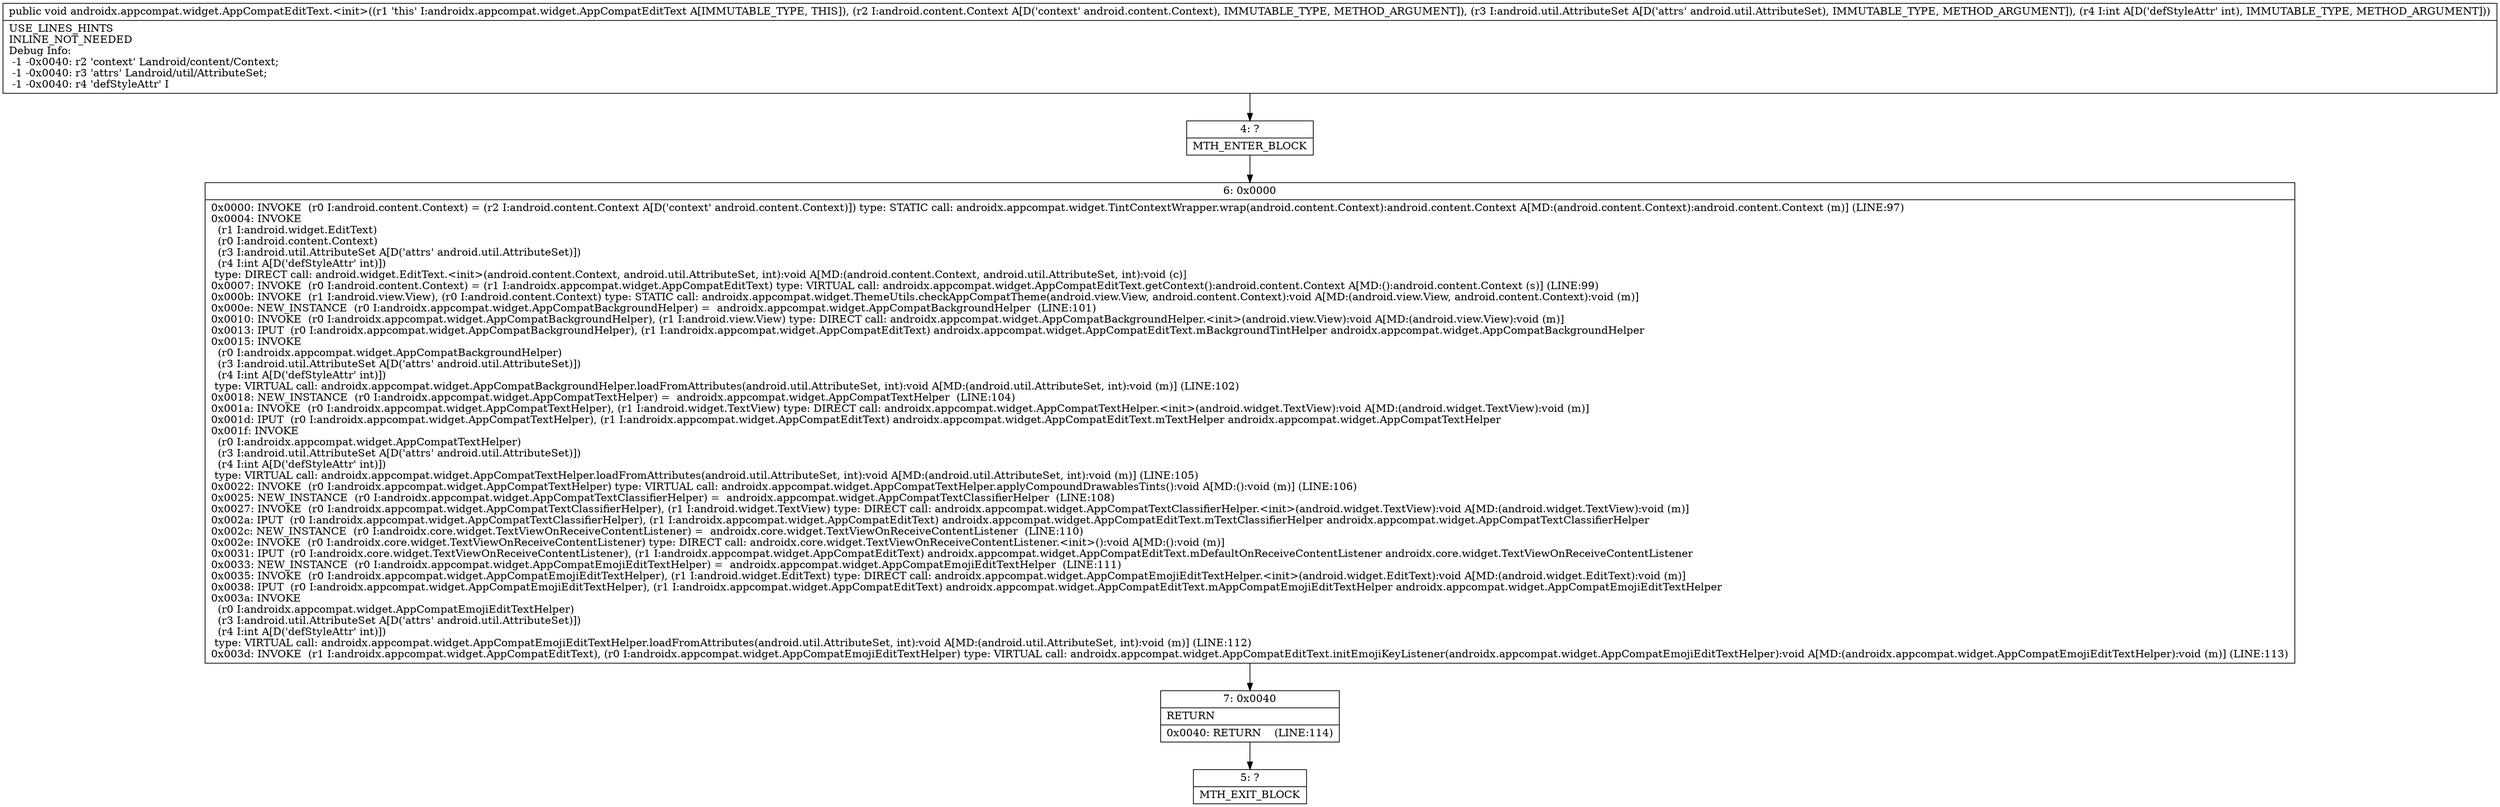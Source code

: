 digraph "CFG forandroidx.appcompat.widget.AppCompatEditText.\<init\>(Landroid\/content\/Context;Landroid\/util\/AttributeSet;I)V" {
Node_4 [shape=record,label="{4\:\ ?|MTH_ENTER_BLOCK\l}"];
Node_6 [shape=record,label="{6\:\ 0x0000|0x0000: INVOKE  (r0 I:android.content.Context) = (r2 I:android.content.Context A[D('context' android.content.Context)]) type: STATIC call: androidx.appcompat.widget.TintContextWrapper.wrap(android.content.Context):android.content.Context A[MD:(android.content.Context):android.content.Context (m)] (LINE:97)\l0x0004: INVOKE  \l  (r1 I:android.widget.EditText)\l  (r0 I:android.content.Context)\l  (r3 I:android.util.AttributeSet A[D('attrs' android.util.AttributeSet)])\l  (r4 I:int A[D('defStyleAttr' int)])\l type: DIRECT call: android.widget.EditText.\<init\>(android.content.Context, android.util.AttributeSet, int):void A[MD:(android.content.Context, android.util.AttributeSet, int):void (c)]\l0x0007: INVOKE  (r0 I:android.content.Context) = (r1 I:androidx.appcompat.widget.AppCompatEditText) type: VIRTUAL call: androidx.appcompat.widget.AppCompatEditText.getContext():android.content.Context A[MD:():android.content.Context (s)] (LINE:99)\l0x000b: INVOKE  (r1 I:android.view.View), (r0 I:android.content.Context) type: STATIC call: androidx.appcompat.widget.ThemeUtils.checkAppCompatTheme(android.view.View, android.content.Context):void A[MD:(android.view.View, android.content.Context):void (m)]\l0x000e: NEW_INSTANCE  (r0 I:androidx.appcompat.widget.AppCompatBackgroundHelper) =  androidx.appcompat.widget.AppCompatBackgroundHelper  (LINE:101)\l0x0010: INVOKE  (r0 I:androidx.appcompat.widget.AppCompatBackgroundHelper), (r1 I:android.view.View) type: DIRECT call: androidx.appcompat.widget.AppCompatBackgroundHelper.\<init\>(android.view.View):void A[MD:(android.view.View):void (m)]\l0x0013: IPUT  (r0 I:androidx.appcompat.widget.AppCompatBackgroundHelper), (r1 I:androidx.appcompat.widget.AppCompatEditText) androidx.appcompat.widget.AppCompatEditText.mBackgroundTintHelper androidx.appcompat.widget.AppCompatBackgroundHelper \l0x0015: INVOKE  \l  (r0 I:androidx.appcompat.widget.AppCompatBackgroundHelper)\l  (r3 I:android.util.AttributeSet A[D('attrs' android.util.AttributeSet)])\l  (r4 I:int A[D('defStyleAttr' int)])\l type: VIRTUAL call: androidx.appcompat.widget.AppCompatBackgroundHelper.loadFromAttributes(android.util.AttributeSet, int):void A[MD:(android.util.AttributeSet, int):void (m)] (LINE:102)\l0x0018: NEW_INSTANCE  (r0 I:androidx.appcompat.widget.AppCompatTextHelper) =  androidx.appcompat.widget.AppCompatTextHelper  (LINE:104)\l0x001a: INVOKE  (r0 I:androidx.appcompat.widget.AppCompatTextHelper), (r1 I:android.widget.TextView) type: DIRECT call: androidx.appcompat.widget.AppCompatTextHelper.\<init\>(android.widget.TextView):void A[MD:(android.widget.TextView):void (m)]\l0x001d: IPUT  (r0 I:androidx.appcompat.widget.AppCompatTextHelper), (r1 I:androidx.appcompat.widget.AppCompatEditText) androidx.appcompat.widget.AppCompatEditText.mTextHelper androidx.appcompat.widget.AppCompatTextHelper \l0x001f: INVOKE  \l  (r0 I:androidx.appcompat.widget.AppCompatTextHelper)\l  (r3 I:android.util.AttributeSet A[D('attrs' android.util.AttributeSet)])\l  (r4 I:int A[D('defStyleAttr' int)])\l type: VIRTUAL call: androidx.appcompat.widget.AppCompatTextHelper.loadFromAttributes(android.util.AttributeSet, int):void A[MD:(android.util.AttributeSet, int):void (m)] (LINE:105)\l0x0022: INVOKE  (r0 I:androidx.appcompat.widget.AppCompatTextHelper) type: VIRTUAL call: androidx.appcompat.widget.AppCompatTextHelper.applyCompoundDrawablesTints():void A[MD:():void (m)] (LINE:106)\l0x0025: NEW_INSTANCE  (r0 I:androidx.appcompat.widget.AppCompatTextClassifierHelper) =  androidx.appcompat.widget.AppCompatTextClassifierHelper  (LINE:108)\l0x0027: INVOKE  (r0 I:androidx.appcompat.widget.AppCompatTextClassifierHelper), (r1 I:android.widget.TextView) type: DIRECT call: androidx.appcompat.widget.AppCompatTextClassifierHelper.\<init\>(android.widget.TextView):void A[MD:(android.widget.TextView):void (m)]\l0x002a: IPUT  (r0 I:androidx.appcompat.widget.AppCompatTextClassifierHelper), (r1 I:androidx.appcompat.widget.AppCompatEditText) androidx.appcompat.widget.AppCompatEditText.mTextClassifierHelper androidx.appcompat.widget.AppCompatTextClassifierHelper \l0x002c: NEW_INSTANCE  (r0 I:androidx.core.widget.TextViewOnReceiveContentListener) =  androidx.core.widget.TextViewOnReceiveContentListener  (LINE:110)\l0x002e: INVOKE  (r0 I:androidx.core.widget.TextViewOnReceiveContentListener) type: DIRECT call: androidx.core.widget.TextViewOnReceiveContentListener.\<init\>():void A[MD:():void (m)]\l0x0031: IPUT  (r0 I:androidx.core.widget.TextViewOnReceiveContentListener), (r1 I:androidx.appcompat.widget.AppCompatEditText) androidx.appcompat.widget.AppCompatEditText.mDefaultOnReceiveContentListener androidx.core.widget.TextViewOnReceiveContentListener \l0x0033: NEW_INSTANCE  (r0 I:androidx.appcompat.widget.AppCompatEmojiEditTextHelper) =  androidx.appcompat.widget.AppCompatEmojiEditTextHelper  (LINE:111)\l0x0035: INVOKE  (r0 I:androidx.appcompat.widget.AppCompatEmojiEditTextHelper), (r1 I:android.widget.EditText) type: DIRECT call: androidx.appcompat.widget.AppCompatEmojiEditTextHelper.\<init\>(android.widget.EditText):void A[MD:(android.widget.EditText):void (m)]\l0x0038: IPUT  (r0 I:androidx.appcompat.widget.AppCompatEmojiEditTextHelper), (r1 I:androidx.appcompat.widget.AppCompatEditText) androidx.appcompat.widget.AppCompatEditText.mAppCompatEmojiEditTextHelper androidx.appcompat.widget.AppCompatEmojiEditTextHelper \l0x003a: INVOKE  \l  (r0 I:androidx.appcompat.widget.AppCompatEmojiEditTextHelper)\l  (r3 I:android.util.AttributeSet A[D('attrs' android.util.AttributeSet)])\l  (r4 I:int A[D('defStyleAttr' int)])\l type: VIRTUAL call: androidx.appcompat.widget.AppCompatEmojiEditTextHelper.loadFromAttributes(android.util.AttributeSet, int):void A[MD:(android.util.AttributeSet, int):void (m)] (LINE:112)\l0x003d: INVOKE  (r1 I:androidx.appcompat.widget.AppCompatEditText), (r0 I:androidx.appcompat.widget.AppCompatEmojiEditTextHelper) type: VIRTUAL call: androidx.appcompat.widget.AppCompatEditText.initEmojiKeyListener(androidx.appcompat.widget.AppCompatEmojiEditTextHelper):void A[MD:(androidx.appcompat.widget.AppCompatEmojiEditTextHelper):void (m)] (LINE:113)\l}"];
Node_7 [shape=record,label="{7\:\ 0x0040|RETURN\l|0x0040: RETURN    (LINE:114)\l}"];
Node_5 [shape=record,label="{5\:\ ?|MTH_EXIT_BLOCK\l}"];
MethodNode[shape=record,label="{public void androidx.appcompat.widget.AppCompatEditText.\<init\>((r1 'this' I:androidx.appcompat.widget.AppCompatEditText A[IMMUTABLE_TYPE, THIS]), (r2 I:android.content.Context A[D('context' android.content.Context), IMMUTABLE_TYPE, METHOD_ARGUMENT]), (r3 I:android.util.AttributeSet A[D('attrs' android.util.AttributeSet), IMMUTABLE_TYPE, METHOD_ARGUMENT]), (r4 I:int A[D('defStyleAttr' int), IMMUTABLE_TYPE, METHOD_ARGUMENT]))  | USE_LINES_HINTS\lINLINE_NOT_NEEDED\lDebug Info:\l  \-1 \-0x0040: r2 'context' Landroid\/content\/Context;\l  \-1 \-0x0040: r3 'attrs' Landroid\/util\/AttributeSet;\l  \-1 \-0x0040: r4 'defStyleAttr' I\l}"];
MethodNode -> Node_4;Node_4 -> Node_6;
Node_6 -> Node_7;
Node_7 -> Node_5;
}

